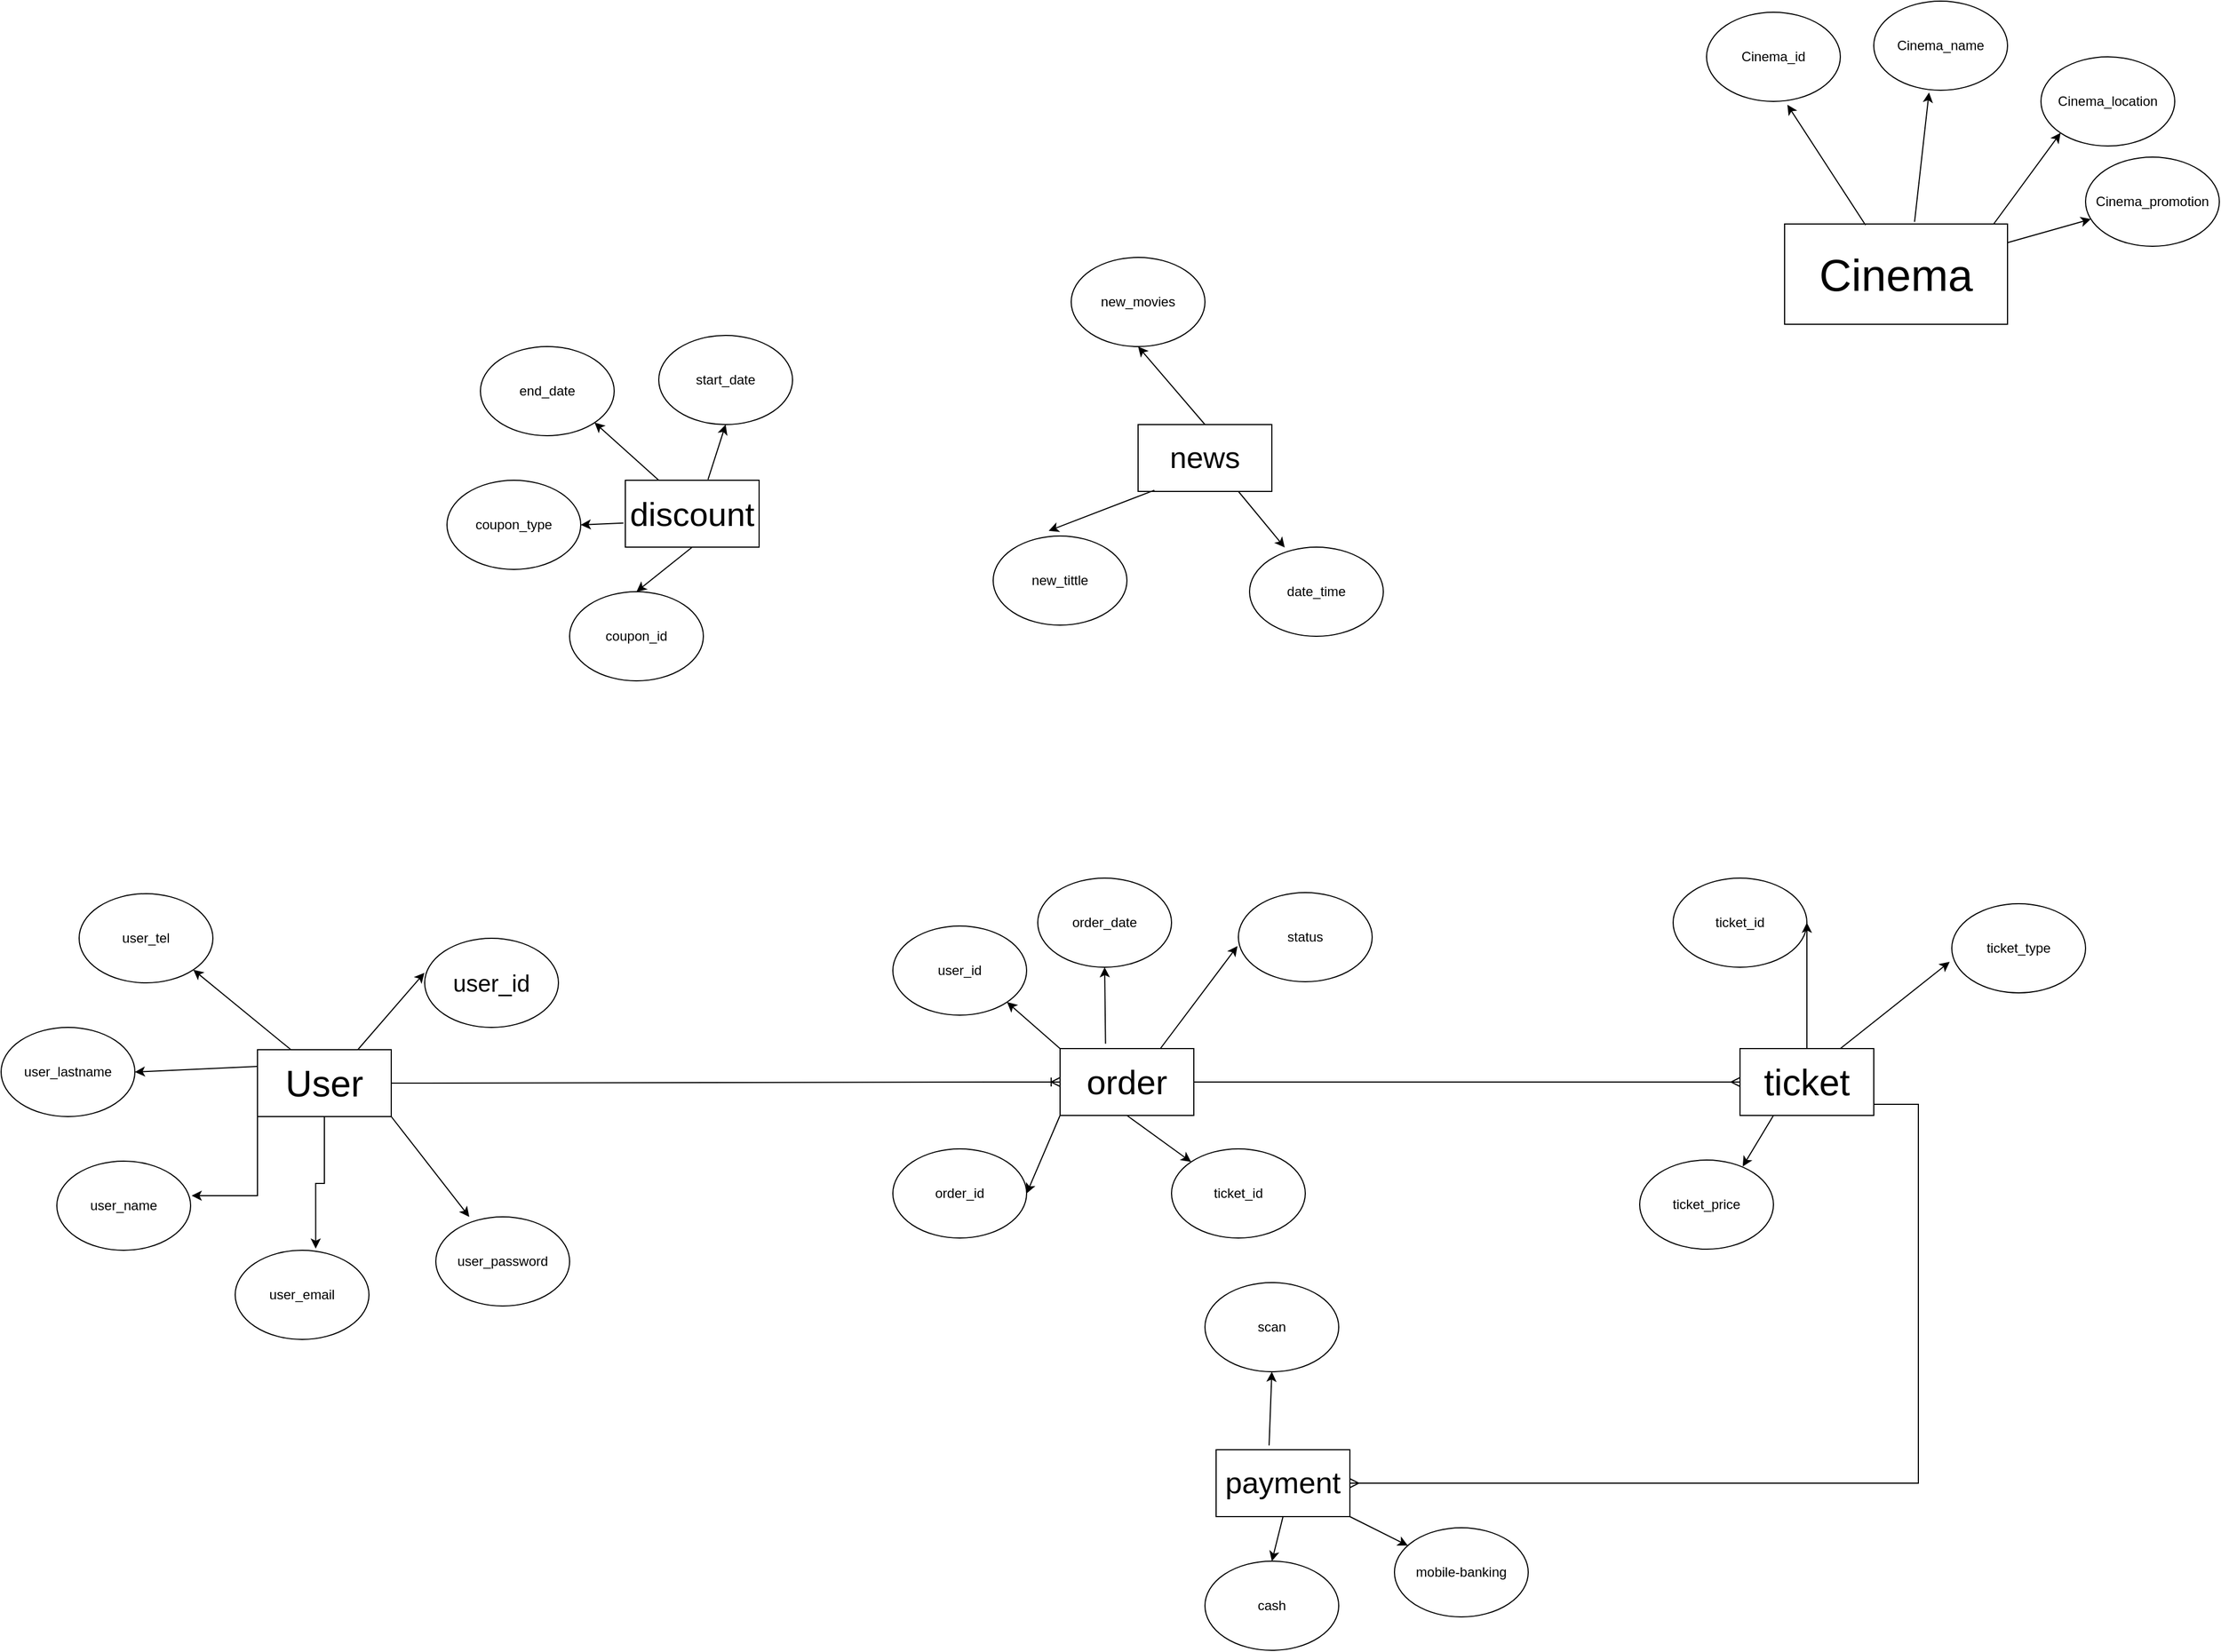 <mxfile version="21.1.1" type="github">
  <diagram name="Page-1" id="Eb4JMOHM5LO05hsW5jEW">
    <mxGraphModel dx="2829" dy="1588" grid="1" gridSize="10" guides="1" tooltips="1" connect="1" arrows="1" fold="1" page="1" pageScale="1" pageWidth="1169" pageHeight="827" math="0" shadow="0">
      <root>
        <mxCell id="0" />
        <mxCell id="1" parent="0" />
        <mxCell id="aHzTUcXBhPAwV65jqaBN-1" value="&lt;font style=&quot;font-size: 40px;&quot;&gt;Cinema&lt;/font&gt;" style="rounded=0;whiteSpace=wrap;html=1;" vertex="1" parent="1">
          <mxGeometry x="770" y="240" width="200" height="90" as="geometry" />
        </mxCell>
        <mxCell id="aHzTUcXBhPAwV65jqaBN-5" value="Cinema_location" style="ellipse;whiteSpace=wrap;html=1;" vertex="1" parent="1">
          <mxGeometry x="1000" y="90" width="120" height="80" as="geometry" />
        </mxCell>
        <mxCell id="aHzTUcXBhPAwV65jqaBN-6" value="Cinema_name" style="ellipse;whiteSpace=wrap;html=1;" vertex="1" parent="1">
          <mxGeometry x="850" y="40" width="120" height="80" as="geometry" />
        </mxCell>
        <mxCell id="aHzTUcXBhPAwV65jqaBN-7" value="Cinema_id" style="ellipse;whiteSpace=wrap;html=1;" vertex="1" parent="1">
          <mxGeometry x="700" y="50" width="120" height="80" as="geometry" />
        </mxCell>
        <mxCell id="aHzTUcXBhPAwV65jqaBN-8" value="Cinema_promotion" style="ellipse;whiteSpace=wrap;html=1;" vertex="1" parent="1">
          <mxGeometry x="1040" y="180" width="120" height="80" as="geometry" />
        </mxCell>
        <mxCell id="aHzTUcXBhPAwV65jqaBN-13" value="" style="endArrow=classic;html=1;rounded=0;" edge="1" parent="1" source="aHzTUcXBhPAwV65jqaBN-1" target="aHzTUcXBhPAwV65jqaBN-8">
          <mxGeometry width="50" height="50" relative="1" as="geometry">
            <mxPoint x="830" y="270" as="sourcePoint" />
            <mxPoint x="1030" y="260" as="targetPoint" />
          </mxGeometry>
        </mxCell>
        <mxCell id="aHzTUcXBhPAwV65jqaBN-14" value="" style="endArrow=classic;html=1;rounded=0;exitX=0.938;exitY=0;exitDx=0;exitDy=0;exitPerimeter=0;entryX=0;entryY=1;entryDx=0;entryDy=0;" edge="1" parent="1" source="aHzTUcXBhPAwV65jqaBN-1" target="aHzTUcXBhPAwV65jqaBN-5">
          <mxGeometry width="50" height="50" relative="1" as="geometry">
            <mxPoint x="980" y="267" as="sourcePoint" />
            <mxPoint x="1055" y="246" as="targetPoint" />
          </mxGeometry>
        </mxCell>
        <mxCell id="aHzTUcXBhPAwV65jqaBN-15" value="" style="endArrow=classic;html=1;rounded=0;entryX=0.413;entryY=1.025;entryDx=0;entryDy=0;entryPerimeter=0;exitX=0.583;exitY=-0.022;exitDx=0;exitDy=0;exitPerimeter=0;" edge="1" parent="1" source="aHzTUcXBhPAwV65jqaBN-1" target="aHzTUcXBhPAwV65jqaBN-6">
          <mxGeometry width="50" height="50" relative="1" as="geometry">
            <mxPoint x="830" y="270" as="sourcePoint" />
            <mxPoint x="880" y="220" as="targetPoint" />
          </mxGeometry>
        </mxCell>
        <mxCell id="aHzTUcXBhPAwV65jqaBN-16" value="" style="endArrow=classic;html=1;rounded=0;entryX=0.604;entryY=1.038;entryDx=0;entryDy=0;entryPerimeter=0;exitX=0.363;exitY=0.011;exitDx=0;exitDy=0;exitPerimeter=0;" edge="1" parent="1" source="aHzTUcXBhPAwV65jqaBN-1" target="aHzTUcXBhPAwV65jqaBN-7">
          <mxGeometry width="50" height="50" relative="1" as="geometry">
            <mxPoint x="830" y="270" as="sourcePoint" />
            <mxPoint x="880" y="220" as="targetPoint" />
          </mxGeometry>
        </mxCell>
        <mxCell id="aHzTUcXBhPAwV65jqaBN-26" style="edgeStyle=orthogonalEdgeStyle;rounded=0;orthogonalLoop=1;jettySize=auto;html=1;exitX=0;exitY=1;exitDx=0;exitDy=0;entryX=1.008;entryY=0.387;entryDx=0;entryDy=0;entryPerimeter=0;" edge="1" parent="1" source="aHzTUcXBhPAwV65jqaBN-17" target="aHzTUcXBhPAwV65jqaBN-20">
          <mxGeometry relative="1" as="geometry" />
        </mxCell>
        <mxCell id="aHzTUcXBhPAwV65jqaBN-27" style="edgeStyle=orthogonalEdgeStyle;rounded=0;orthogonalLoop=1;jettySize=auto;html=1;exitX=0.5;exitY=1;exitDx=0;exitDy=0;entryX=0.602;entryY=-0.019;entryDx=0;entryDy=0;entryPerimeter=0;" edge="1" parent="1" source="aHzTUcXBhPAwV65jqaBN-17" target="aHzTUcXBhPAwV65jqaBN-19">
          <mxGeometry relative="1" as="geometry" />
        </mxCell>
        <mxCell id="aHzTUcXBhPAwV65jqaBN-17" value="&lt;font style=&quot;font-size: 33px;&quot;&gt;User&lt;/font&gt;" style="whiteSpace=wrap;html=1;" vertex="1" parent="1">
          <mxGeometry x="-600" y="981" width="120" height="60" as="geometry" />
        </mxCell>
        <mxCell id="aHzTUcXBhPAwV65jqaBN-18" value="user_password" style="ellipse;whiteSpace=wrap;html=1;" vertex="1" parent="1">
          <mxGeometry x="-440" y="1131" width="120" height="80" as="geometry" />
        </mxCell>
        <mxCell id="aHzTUcXBhPAwV65jqaBN-19" value="user_email" style="ellipse;whiteSpace=wrap;html=1;" vertex="1" parent="1">
          <mxGeometry x="-620" y="1161" width="120" height="80" as="geometry" />
        </mxCell>
        <mxCell id="aHzTUcXBhPAwV65jqaBN-20" value="user_name" style="ellipse;whiteSpace=wrap;html=1;" vertex="1" parent="1">
          <mxGeometry x="-780" y="1081" width="120" height="80" as="geometry" />
        </mxCell>
        <mxCell id="aHzTUcXBhPAwV65jqaBN-21" value="user_lastname" style="ellipse;whiteSpace=wrap;html=1;" vertex="1" parent="1">
          <mxGeometry x="-830" y="961" width="120" height="80" as="geometry" />
        </mxCell>
        <mxCell id="aHzTUcXBhPAwV65jqaBN-22" value="user_tel" style="ellipse;whiteSpace=wrap;html=1;" vertex="1" parent="1">
          <mxGeometry x="-760" y="841" width="120" height="80" as="geometry" />
        </mxCell>
        <mxCell id="aHzTUcXBhPAwV65jqaBN-23" value="&lt;font style=&quot;font-size: 21px;&quot;&gt;user_id&lt;/font&gt;" style="ellipse;whiteSpace=wrap;html=1;" vertex="1" parent="1">
          <mxGeometry x="-450" y="881" width="120" height="80" as="geometry" />
        </mxCell>
        <mxCell id="aHzTUcXBhPAwV65jqaBN-24" value="" style="endArrow=classic;html=1;rounded=0;exitX=0.25;exitY=0;exitDx=0;exitDy=0;entryX=1;entryY=1;entryDx=0;entryDy=0;" edge="1" parent="1" source="aHzTUcXBhPAwV65jqaBN-17" target="aHzTUcXBhPAwV65jqaBN-22">
          <mxGeometry width="50" height="50" relative="1" as="geometry">
            <mxPoint x="-420" y="1071" as="sourcePoint" />
            <mxPoint x="-370" y="1021" as="targetPoint" />
          </mxGeometry>
        </mxCell>
        <mxCell id="aHzTUcXBhPAwV65jqaBN-25" value="" style="endArrow=classic;html=1;rounded=0;exitX=0;exitY=0.25;exitDx=0;exitDy=0;entryX=1;entryY=0.5;entryDx=0;entryDy=0;" edge="1" parent="1" source="aHzTUcXBhPAwV65jqaBN-17" target="aHzTUcXBhPAwV65jqaBN-21">
          <mxGeometry width="50" height="50" relative="1" as="geometry">
            <mxPoint x="-420" y="1071" as="sourcePoint" />
            <mxPoint x="-370" y="1021" as="targetPoint" />
          </mxGeometry>
        </mxCell>
        <mxCell id="aHzTUcXBhPAwV65jqaBN-28" value="" style="endArrow=classic;html=1;rounded=0;exitX=1;exitY=1;exitDx=0;exitDy=0;entryX=0.25;entryY=0;entryDx=0;entryDy=0;entryPerimeter=0;" edge="1" parent="1" source="aHzTUcXBhPAwV65jqaBN-17" target="aHzTUcXBhPAwV65jqaBN-18">
          <mxGeometry width="50" height="50" relative="1" as="geometry">
            <mxPoint x="-420" y="1071" as="sourcePoint" />
            <mxPoint x="-370" y="1021" as="targetPoint" />
          </mxGeometry>
        </mxCell>
        <mxCell id="aHzTUcXBhPAwV65jqaBN-29" value="" style="endArrow=classic;html=1;rounded=0;exitX=0.75;exitY=0;exitDx=0;exitDy=0;entryX=-0.002;entryY=0.387;entryDx=0;entryDy=0;entryPerimeter=0;" edge="1" parent="1" source="aHzTUcXBhPAwV65jqaBN-17" target="aHzTUcXBhPAwV65jqaBN-23">
          <mxGeometry width="50" height="50" relative="1" as="geometry">
            <mxPoint x="-420" y="1071" as="sourcePoint" />
            <mxPoint x="-370" y="1021" as="targetPoint" />
          </mxGeometry>
        </mxCell>
        <mxCell id="aHzTUcXBhPAwV65jqaBN-30" value="&lt;font style=&quot;font-size: 30px;&quot;&gt;discount&lt;/font&gt;" style="whiteSpace=wrap;html=1;" vertex="1" parent="1">
          <mxGeometry x="-270" y="470" width="120" height="60" as="geometry" />
        </mxCell>
        <mxCell id="aHzTUcXBhPAwV65jqaBN-31" value="end_date" style="ellipse;whiteSpace=wrap;html=1;" vertex="1" parent="1">
          <mxGeometry x="-400" y="350" width="120" height="80" as="geometry" />
        </mxCell>
        <mxCell id="aHzTUcXBhPAwV65jqaBN-32" value="start_date" style="ellipse;whiteSpace=wrap;html=1;" vertex="1" parent="1">
          <mxGeometry x="-240" y="340" width="120" height="80" as="geometry" />
        </mxCell>
        <mxCell id="aHzTUcXBhPAwV65jqaBN-33" value="coupon_type" style="ellipse;whiteSpace=wrap;html=1;" vertex="1" parent="1">
          <mxGeometry x="-430" y="470" width="120" height="80" as="geometry" />
        </mxCell>
        <mxCell id="aHzTUcXBhPAwV65jqaBN-34" value="coupon_id" style="ellipse;whiteSpace=wrap;html=1;" vertex="1" parent="1">
          <mxGeometry x="-320" y="570" width="120" height="80" as="geometry" />
        </mxCell>
        <mxCell id="aHzTUcXBhPAwV65jqaBN-35" value="" style="endArrow=classic;html=1;rounded=0;entryX=0.5;entryY=1;entryDx=0;entryDy=0;exitX=0.618;exitY=-0.011;exitDx=0;exitDy=0;exitPerimeter=0;" edge="1" parent="1" source="aHzTUcXBhPAwV65jqaBN-30" target="aHzTUcXBhPAwV65jqaBN-32">
          <mxGeometry width="50" height="50" relative="1" as="geometry">
            <mxPoint x="-130" y="540" as="sourcePoint" />
            <mxPoint x="-80" y="490" as="targetPoint" />
          </mxGeometry>
        </mxCell>
        <mxCell id="aHzTUcXBhPAwV65jqaBN-36" value="" style="endArrow=classic;html=1;rounded=0;entryX=1;entryY=1;entryDx=0;entryDy=0;exitX=0.25;exitY=0;exitDx=0;exitDy=0;" edge="1" parent="1" source="aHzTUcXBhPAwV65jqaBN-30" target="aHzTUcXBhPAwV65jqaBN-31">
          <mxGeometry width="50" height="50" relative="1" as="geometry">
            <mxPoint x="-130" y="540" as="sourcePoint" />
            <mxPoint x="-80" y="490" as="targetPoint" />
          </mxGeometry>
        </mxCell>
        <mxCell id="aHzTUcXBhPAwV65jqaBN-37" value="" style="endArrow=classic;html=1;rounded=0;entryX=1;entryY=0.5;entryDx=0;entryDy=0;exitX=-0.014;exitY=0.639;exitDx=0;exitDy=0;exitPerimeter=0;" edge="1" parent="1" source="aHzTUcXBhPAwV65jqaBN-30" target="aHzTUcXBhPAwV65jqaBN-33">
          <mxGeometry width="50" height="50" relative="1" as="geometry">
            <mxPoint x="-130" y="540" as="sourcePoint" />
            <mxPoint x="-80" y="490" as="targetPoint" />
          </mxGeometry>
        </mxCell>
        <mxCell id="aHzTUcXBhPAwV65jqaBN-38" value="" style="endArrow=classic;html=1;rounded=0;entryX=0.5;entryY=0;entryDx=0;entryDy=0;exitX=0.5;exitY=1;exitDx=0;exitDy=0;" edge="1" parent="1" source="aHzTUcXBhPAwV65jqaBN-30" target="aHzTUcXBhPAwV65jqaBN-34">
          <mxGeometry width="50" height="50" relative="1" as="geometry">
            <mxPoint x="-130" y="540" as="sourcePoint" />
            <mxPoint x="-80" y="490" as="targetPoint" />
          </mxGeometry>
        </mxCell>
        <mxCell id="aHzTUcXBhPAwV65jqaBN-39" value="&lt;font style=&quot;font-size: 33px;&quot;&gt;ticket&lt;/font&gt;" style="whiteSpace=wrap;html=1;" vertex="1" parent="1">
          <mxGeometry x="730" y="980" width="120" height="60" as="geometry" />
        </mxCell>
        <mxCell id="aHzTUcXBhPAwV65jqaBN-40" value="ticket_id" style="ellipse;whiteSpace=wrap;html=1;" vertex="1" parent="1">
          <mxGeometry x="670" y="827" width="120" height="80" as="geometry" />
        </mxCell>
        <mxCell id="aHzTUcXBhPAwV65jqaBN-41" value="ticket_price" style="ellipse;whiteSpace=wrap;html=1;" vertex="1" parent="1">
          <mxGeometry x="640" y="1080" width="120" height="80" as="geometry" />
        </mxCell>
        <mxCell id="aHzTUcXBhPAwV65jqaBN-42" value="ticket_type" style="ellipse;whiteSpace=wrap;html=1;" vertex="1" parent="1">
          <mxGeometry x="920" y="850" width="120" height="80" as="geometry" />
        </mxCell>
        <mxCell id="aHzTUcXBhPAwV65jqaBN-44" value="" style="endArrow=classic;html=1;rounded=0;entryX=1;entryY=0.5;entryDx=0;entryDy=0;exitX=0.5;exitY=0;exitDx=0;exitDy=0;" edge="1" parent="1" source="aHzTUcXBhPAwV65jqaBN-39" target="aHzTUcXBhPAwV65jqaBN-40">
          <mxGeometry width="50" height="50" relative="1" as="geometry">
            <mxPoint x="760" y="1050" as="sourcePoint" />
            <mxPoint x="810" y="1000" as="targetPoint" />
          </mxGeometry>
        </mxCell>
        <mxCell id="aHzTUcXBhPAwV65jqaBN-45" value="" style="endArrow=classic;html=1;rounded=0;entryX=0.77;entryY=0.073;entryDx=0;entryDy=0;entryPerimeter=0;exitX=0.25;exitY=1;exitDx=0;exitDy=0;" edge="1" parent="1" source="aHzTUcXBhPAwV65jqaBN-39" target="aHzTUcXBhPAwV65jqaBN-41">
          <mxGeometry width="50" height="50" relative="1" as="geometry">
            <mxPoint x="760" y="1050" as="sourcePoint" />
            <mxPoint x="810" y="1000" as="targetPoint" />
          </mxGeometry>
        </mxCell>
        <mxCell id="aHzTUcXBhPAwV65jqaBN-46" value="" style="endArrow=classic;html=1;rounded=0;entryX=-0.016;entryY=0.652;entryDx=0;entryDy=0;entryPerimeter=0;exitX=0.75;exitY=0;exitDx=0;exitDy=0;" edge="1" parent="1" source="aHzTUcXBhPAwV65jqaBN-39" target="aHzTUcXBhPAwV65jqaBN-42">
          <mxGeometry width="50" height="50" relative="1" as="geometry">
            <mxPoint x="760" y="1050" as="sourcePoint" />
            <mxPoint x="810" y="1000" as="targetPoint" />
          </mxGeometry>
        </mxCell>
        <mxCell id="aHzTUcXBhPAwV65jqaBN-48" value="&lt;font style=&quot;font-size: 27px;&quot;&gt;news&lt;/font&gt;" style="rounded=0;whiteSpace=wrap;html=1;" vertex="1" parent="1">
          <mxGeometry x="190" y="420" width="120" height="60" as="geometry" />
        </mxCell>
        <mxCell id="aHzTUcXBhPAwV65jqaBN-49" value="new_movies" style="ellipse;whiteSpace=wrap;html=1;" vertex="1" parent="1">
          <mxGeometry x="130" y="270" width="120" height="80" as="geometry" />
        </mxCell>
        <mxCell id="aHzTUcXBhPAwV65jqaBN-50" value="new_tittle" style="ellipse;whiteSpace=wrap;html=1;" vertex="1" parent="1">
          <mxGeometry x="60" y="520" width="120" height="80" as="geometry" />
        </mxCell>
        <mxCell id="aHzTUcXBhPAwV65jqaBN-54" value="date_time" style="ellipse;whiteSpace=wrap;html=1;" vertex="1" parent="1">
          <mxGeometry x="290" y="530" width="120" height="80" as="geometry" />
        </mxCell>
        <mxCell id="aHzTUcXBhPAwV65jqaBN-55" value="" style="endArrow=classic;html=1;rounded=0;entryX=0.5;entryY=1;entryDx=0;entryDy=0;exitX=0.5;exitY=0;exitDx=0;exitDy=0;" edge="1" parent="1" source="aHzTUcXBhPAwV65jqaBN-48" target="aHzTUcXBhPAwV65jqaBN-49">
          <mxGeometry width="50" height="50" relative="1" as="geometry">
            <mxPoint x="60" y="470" as="sourcePoint" />
            <mxPoint x="110" y="420" as="targetPoint" />
          </mxGeometry>
        </mxCell>
        <mxCell id="aHzTUcXBhPAwV65jqaBN-56" value="" style="endArrow=classic;html=1;rounded=0;entryX=0.415;entryY=-0.058;entryDx=0;entryDy=0;entryPerimeter=0;exitX=0.122;exitY=0.982;exitDx=0;exitDy=0;exitPerimeter=0;" edge="1" parent="1" source="aHzTUcXBhPAwV65jqaBN-48" target="aHzTUcXBhPAwV65jqaBN-50">
          <mxGeometry width="50" height="50" relative="1" as="geometry">
            <mxPoint x="200" y="490" as="sourcePoint" />
            <mxPoint x="110" y="420" as="targetPoint" />
          </mxGeometry>
        </mxCell>
        <mxCell id="aHzTUcXBhPAwV65jqaBN-57" value="" style="endArrow=classic;html=1;rounded=0;entryX=0.263;entryY=0.004;entryDx=0;entryDy=0;entryPerimeter=0;exitX=0.75;exitY=1;exitDx=0;exitDy=0;" edge="1" parent="1" source="aHzTUcXBhPAwV65jqaBN-48" target="aHzTUcXBhPAwV65jqaBN-54">
          <mxGeometry width="50" height="50" relative="1" as="geometry">
            <mxPoint x="60" y="470" as="sourcePoint" />
            <mxPoint x="120" y="410" as="targetPoint" />
          </mxGeometry>
        </mxCell>
        <mxCell id="aHzTUcXBhPAwV65jqaBN-58" value="&lt;font style=&quot;font-size: 27px;&quot;&gt;payment&lt;/font&gt;" style="whiteSpace=wrap;html=1;" vertex="1" parent="1">
          <mxGeometry x="260" y="1340" width="120" height="60" as="geometry" />
        </mxCell>
        <mxCell id="aHzTUcXBhPAwV65jqaBN-59" value="mobile-banking" style="ellipse;whiteSpace=wrap;html=1;" vertex="1" parent="1">
          <mxGeometry x="420" y="1410" width="120" height="80" as="geometry" />
        </mxCell>
        <mxCell id="aHzTUcXBhPAwV65jqaBN-60" value="cash" style="ellipse;whiteSpace=wrap;html=1;" vertex="1" parent="1">
          <mxGeometry x="250" y="1440" width="120" height="80" as="geometry" />
        </mxCell>
        <mxCell id="aHzTUcXBhPAwV65jqaBN-61" value="scan" style="ellipse;whiteSpace=wrap;html=1;" vertex="1" parent="1">
          <mxGeometry x="250" y="1190" width="120" height="80" as="geometry" />
        </mxCell>
        <mxCell id="aHzTUcXBhPAwV65jqaBN-62" value="" style="endArrow=classic;html=1;rounded=0;entryX=0.5;entryY=1;entryDx=0;entryDy=0;exitX=0.396;exitY=-0.065;exitDx=0;exitDy=0;exitPerimeter=0;" edge="1" parent="1" source="aHzTUcXBhPAwV65jqaBN-58" target="aHzTUcXBhPAwV65jqaBN-61">
          <mxGeometry width="50" height="50" relative="1" as="geometry">
            <mxPoint x="280" y="1320" as="sourcePoint" />
            <mxPoint x="330" y="1270" as="targetPoint" />
          </mxGeometry>
        </mxCell>
        <mxCell id="aHzTUcXBhPAwV65jqaBN-63" value="" style="endArrow=classic;html=1;rounded=0;entryX=0.5;entryY=0;entryDx=0;entryDy=0;exitX=0.5;exitY=1;exitDx=0;exitDy=0;" edge="1" parent="1" source="aHzTUcXBhPAwV65jqaBN-58" target="aHzTUcXBhPAwV65jqaBN-60">
          <mxGeometry width="50" height="50" relative="1" as="geometry">
            <mxPoint x="270" y="1380" as="sourcePoint" />
            <mxPoint x="212" y="1392" as="targetPoint" />
          </mxGeometry>
        </mxCell>
        <mxCell id="aHzTUcXBhPAwV65jqaBN-64" value="" style="endArrow=classic;html=1;rounded=0;exitX=1;exitY=1;exitDx=0;exitDy=0;" edge="1" parent="1" source="aHzTUcXBhPAwV65jqaBN-58" target="aHzTUcXBhPAwV65jqaBN-59">
          <mxGeometry width="50" height="50" relative="1" as="geometry">
            <mxPoint x="280" y="1390" as="sourcePoint" />
            <mxPoint x="222" y="1402" as="targetPoint" />
          </mxGeometry>
        </mxCell>
        <mxCell id="aHzTUcXBhPAwV65jqaBN-65" value="&lt;font style=&quot;font-size: 31px;&quot;&gt;order&lt;/font&gt;" style="whiteSpace=wrap;html=1;" vertex="1" parent="1">
          <mxGeometry x="120" y="980" width="120" height="60" as="geometry" />
        </mxCell>
        <mxCell id="aHzTUcXBhPAwV65jqaBN-66" value="user_id" style="ellipse;whiteSpace=wrap;html=1;" vertex="1" parent="1">
          <mxGeometry x="-30" y="870" width="120" height="80" as="geometry" />
        </mxCell>
        <mxCell id="aHzTUcXBhPAwV65jqaBN-67" value="order_id" style="ellipse;whiteSpace=wrap;html=1;" vertex="1" parent="1">
          <mxGeometry x="-30" y="1070" width="120" height="80" as="geometry" />
        </mxCell>
        <mxCell id="aHzTUcXBhPAwV65jqaBN-68" value="order_date" style="ellipse;whiteSpace=wrap;html=1;" vertex="1" parent="1">
          <mxGeometry x="100" y="827" width="120" height="80" as="geometry" />
        </mxCell>
        <mxCell id="aHzTUcXBhPAwV65jqaBN-69" value="ticket_id" style="ellipse;whiteSpace=wrap;html=1;" vertex="1" parent="1">
          <mxGeometry x="220" y="1070" width="120" height="80" as="geometry" />
        </mxCell>
        <mxCell id="aHzTUcXBhPAwV65jqaBN-70" value="status" style="ellipse;whiteSpace=wrap;html=1;" vertex="1" parent="1">
          <mxGeometry x="280" y="840" width="120" height="80" as="geometry" />
        </mxCell>
        <mxCell id="aHzTUcXBhPAwV65jqaBN-71" value="" style="endArrow=classic;html=1;rounded=0;entryX=1;entryY=1;entryDx=0;entryDy=0;exitX=0;exitY=0;exitDx=0;exitDy=0;" edge="1" parent="1" source="aHzTUcXBhPAwV65jqaBN-65" target="aHzTUcXBhPAwV65jqaBN-66">
          <mxGeometry width="50" height="50" relative="1" as="geometry">
            <mxPoint x="-20" y="950" as="sourcePoint" />
            <mxPoint x="30" y="900" as="targetPoint" />
          </mxGeometry>
        </mxCell>
        <mxCell id="aHzTUcXBhPAwV65jqaBN-74" value="" style="endArrow=classic;html=1;rounded=0;entryX=1;entryY=0.5;entryDx=0;entryDy=0;exitX=0;exitY=1;exitDx=0;exitDy=0;" edge="1" parent="1" source="aHzTUcXBhPAwV65jqaBN-65" target="aHzTUcXBhPAwV65jqaBN-67">
          <mxGeometry width="50" height="50" relative="1" as="geometry">
            <mxPoint x="150" y="1010" as="sourcePoint" />
            <mxPoint x="102" y="968" as="targetPoint" />
          </mxGeometry>
        </mxCell>
        <mxCell id="aHzTUcXBhPAwV65jqaBN-75" value="" style="endArrow=classic;html=1;rounded=0;entryX=0;entryY=0;entryDx=0;entryDy=0;exitX=0.5;exitY=1;exitDx=0;exitDy=0;" edge="1" parent="1" source="aHzTUcXBhPAwV65jqaBN-65" target="aHzTUcXBhPAwV65jqaBN-69">
          <mxGeometry width="50" height="50" relative="1" as="geometry">
            <mxPoint x="-20" y="950" as="sourcePoint" />
            <mxPoint x="30" y="900" as="targetPoint" />
          </mxGeometry>
        </mxCell>
        <mxCell id="aHzTUcXBhPAwV65jqaBN-76" value="" style="endArrow=classic;html=1;rounded=0;entryX=0.5;entryY=1;entryDx=0;entryDy=0;exitX=0.34;exitY=-0.072;exitDx=0;exitDy=0;exitPerimeter=0;" edge="1" parent="1" source="aHzTUcXBhPAwV65jqaBN-65" target="aHzTUcXBhPAwV65jqaBN-68">
          <mxGeometry width="50" height="50" relative="1" as="geometry">
            <mxPoint x="120" y="1040" as="sourcePoint" />
            <mxPoint x="170" y="990" as="targetPoint" />
          </mxGeometry>
        </mxCell>
        <mxCell id="aHzTUcXBhPAwV65jqaBN-77" value="" style="endArrow=classic;html=1;rounded=0;entryX=-0.007;entryY=0.6;entryDx=0;entryDy=0;entryPerimeter=0;exitX=0.75;exitY=0;exitDx=0;exitDy=0;" edge="1" parent="1" source="aHzTUcXBhPAwV65jqaBN-65" target="aHzTUcXBhPAwV65jqaBN-70">
          <mxGeometry width="50" height="50" relative="1" as="geometry">
            <mxPoint x="120" y="1040" as="sourcePoint" />
            <mxPoint x="170" y="990" as="targetPoint" />
          </mxGeometry>
        </mxCell>
        <mxCell id="aHzTUcXBhPAwV65jqaBN-78" value="" style="edgeStyle=entityRelationEdgeStyle;fontSize=12;html=1;endArrow=ERoneToMany;rounded=0;exitX=1;exitY=0.5;exitDx=0;exitDy=0;entryX=0;entryY=0.5;entryDx=0;entryDy=0;" edge="1" parent="1" source="aHzTUcXBhPAwV65jqaBN-17" target="aHzTUcXBhPAwV65jqaBN-65">
          <mxGeometry width="100" height="100" relative="1" as="geometry">
            <mxPoint x="-230" y="1140" as="sourcePoint" />
            <mxPoint x="-130" y="1040" as="targetPoint" />
          </mxGeometry>
        </mxCell>
        <mxCell id="aHzTUcXBhPAwV65jqaBN-81" value="" style="edgeStyle=entityRelationEdgeStyle;fontSize=12;html=1;endArrow=ERmany;rounded=0;exitX=1;exitY=0.5;exitDx=0;exitDy=0;entryX=0;entryY=0.5;entryDx=0;entryDy=0;" edge="1" parent="1" source="aHzTUcXBhPAwV65jqaBN-65" target="aHzTUcXBhPAwV65jqaBN-39">
          <mxGeometry width="100" height="100" relative="1" as="geometry">
            <mxPoint x="440" y="1100" as="sourcePoint" />
            <mxPoint x="540" y="1000" as="targetPoint" />
          </mxGeometry>
        </mxCell>
        <mxCell id="aHzTUcXBhPAwV65jqaBN-82" value="" style="edgeStyle=entityRelationEdgeStyle;fontSize=12;html=1;endArrow=ERmany;rounded=0;entryX=1;entryY=0.5;entryDx=0;entryDy=0;" edge="1" parent="1" target="aHzTUcXBhPAwV65jqaBN-58">
          <mxGeometry width="100" height="100" relative="1" as="geometry">
            <mxPoint x="860" y="1030" as="sourcePoint" />
            <mxPoint x="580" y="1000" as="targetPoint" />
          </mxGeometry>
        </mxCell>
        <mxCell id="aHzTUcXBhPAwV65jqaBN-83" value="" style="endArrow=none;html=1;rounded=0;" edge="1" parent="1">
          <mxGeometry width="50" height="50" relative="1" as="geometry">
            <mxPoint x="850" y="1030" as="sourcePoint" />
            <mxPoint x="860" y="1030" as="targetPoint" />
          </mxGeometry>
        </mxCell>
      </root>
    </mxGraphModel>
  </diagram>
</mxfile>

